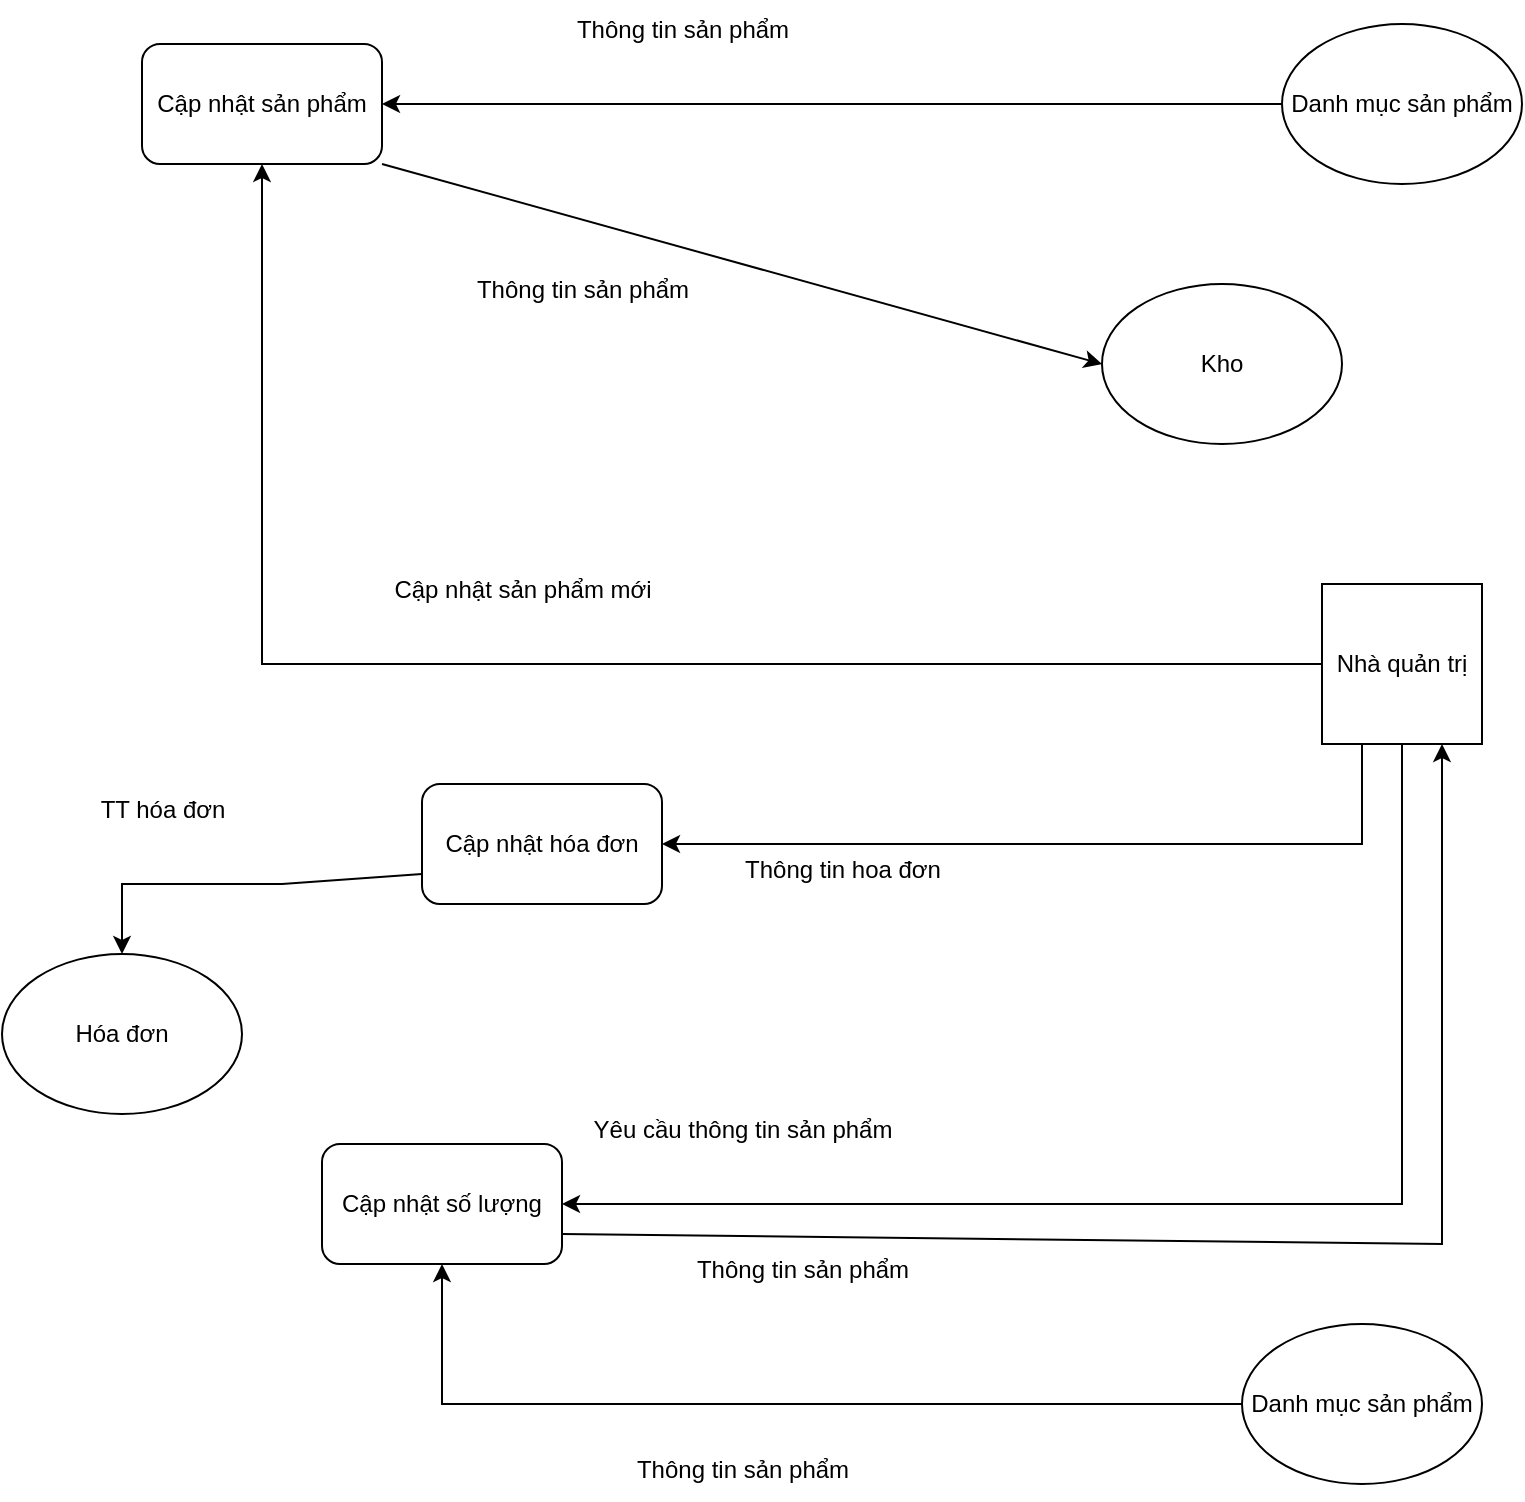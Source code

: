 <mxfile version="24.0.7" type="device">
  <diagram name="Trang-1" id="GZO-i7XrI-s5nNAaR_i6">
    <mxGraphModel dx="818" dy="837" grid="1" gridSize="10" guides="1" tooltips="1" connect="1" arrows="1" fold="1" page="1" pageScale="1" pageWidth="827" pageHeight="1169" math="0" shadow="0">
      <root>
        <mxCell id="0" />
        <mxCell id="1" parent="0" />
        <mxCell id="RZUdi40AoCmKY5TDaJ8q-1" value="Cập nhật sản phẩm" style="rounded=1;whiteSpace=wrap;html=1;" vertex="1" parent="1">
          <mxGeometry x="80" y="90" width="120" height="60" as="geometry" />
        </mxCell>
        <mxCell id="RZUdi40AoCmKY5TDaJ8q-2" value="Danh mục sản phẩm" style="ellipse;whiteSpace=wrap;html=1;" vertex="1" parent="1">
          <mxGeometry x="650" y="80" width="120" height="80" as="geometry" />
        </mxCell>
        <mxCell id="RZUdi40AoCmKY5TDaJ8q-3" value="" style="endArrow=classic;html=1;rounded=0;exitX=0;exitY=0.5;exitDx=0;exitDy=0;entryX=1;entryY=0.5;entryDx=0;entryDy=0;" edge="1" parent="1" source="RZUdi40AoCmKY5TDaJ8q-2" target="RZUdi40AoCmKY5TDaJ8q-1">
          <mxGeometry width="50" height="50" relative="1" as="geometry">
            <mxPoint x="360" y="240" as="sourcePoint" />
            <mxPoint x="410" y="190" as="targetPoint" />
          </mxGeometry>
        </mxCell>
        <mxCell id="RZUdi40AoCmKY5TDaJ8q-4" value="Kho" style="ellipse;whiteSpace=wrap;html=1;" vertex="1" parent="1">
          <mxGeometry x="560" y="210" width="120" height="80" as="geometry" />
        </mxCell>
        <mxCell id="RZUdi40AoCmKY5TDaJ8q-5" value="" style="endArrow=classic;html=1;rounded=0;exitX=1;exitY=1;exitDx=0;exitDy=0;entryX=0;entryY=0.5;entryDx=0;entryDy=0;" edge="1" parent="1" source="RZUdi40AoCmKY5TDaJ8q-1" target="RZUdi40AoCmKY5TDaJ8q-4">
          <mxGeometry width="50" height="50" relative="1" as="geometry">
            <mxPoint x="330" y="270" as="sourcePoint" />
            <mxPoint x="380" y="220" as="targetPoint" />
          </mxGeometry>
        </mxCell>
        <mxCell id="RZUdi40AoCmKY5TDaJ8q-6" value="Nhà quản trị" style="whiteSpace=wrap;html=1;aspect=fixed;" vertex="1" parent="1">
          <mxGeometry x="670" y="360" width="80" height="80" as="geometry" />
        </mxCell>
        <mxCell id="RZUdi40AoCmKY5TDaJ8q-7" value="Cập nhật hóa đơn" style="rounded=1;whiteSpace=wrap;html=1;" vertex="1" parent="1">
          <mxGeometry x="220" y="460" width="120" height="60" as="geometry" />
        </mxCell>
        <mxCell id="RZUdi40AoCmKY5TDaJ8q-8" value="Cập nhật số lượng" style="rounded=1;whiteSpace=wrap;html=1;" vertex="1" parent="1">
          <mxGeometry x="170" y="640" width="120" height="60" as="geometry" />
        </mxCell>
        <mxCell id="RZUdi40AoCmKY5TDaJ8q-9" value="Hóa đơn" style="ellipse;whiteSpace=wrap;html=1;" vertex="1" parent="1">
          <mxGeometry x="10" y="545" width="120" height="80" as="geometry" />
        </mxCell>
        <mxCell id="RZUdi40AoCmKY5TDaJ8q-10" value="Danh mục sản phẩm" style="ellipse;whiteSpace=wrap;html=1;" vertex="1" parent="1">
          <mxGeometry x="630" y="730" width="120" height="80" as="geometry" />
        </mxCell>
        <mxCell id="RZUdi40AoCmKY5TDaJ8q-11" value="" style="endArrow=classic;html=1;rounded=0;exitX=0;exitY=0.5;exitDx=0;exitDy=0;entryX=0.5;entryY=1;entryDx=0;entryDy=0;" edge="1" parent="1" source="RZUdi40AoCmKY5TDaJ8q-6" target="RZUdi40AoCmKY5TDaJ8q-1">
          <mxGeometry width="50" height="50" relative="1" as="geometry">
            <mxPoint x="500" y="420" as="sourcePoint" />
            <mxPoint x="550" y="370" as="targetPoint" />
            <Array as="points">
              <mxPoint x="140" y="400" />
            </Array>
          </mxGeometry>
        </mxCell>
        <mxCell id="RZUdi40AoCmKY5TDaJ8q-12" value="" style="endArrow=classic;html=1;rounded=0;entryX=1;entryY=0.5;entryDx=0;entryDy=0;exitX=0.25;exitY=1;exitDx=0;exitDy=0;" edge="1" parent="1" source="RZUdi40AoCmKY5TDaJ8q-6" target="RZUdi40AoCmKY5TDaJ8q-7">
          <mxGeometry width="50" height="50" relative="1" as="geometry">
            <mxPoint x="540" y="550" as="sourcePoint" />
            <mxPoint x="590" y="500" as="targetPoint" />
            <Array as="points">
              <mxPoint x="690" y="490" />
            </Array>
          </mxGeometry>
        </mxCell>
        <mxCell id="RZUdi40AoCmKY5TDaJ8q-13" value="" style="endArrow=classic;html=1;rounded=0;exitX=0;exitY=0.75;exitDx=0;exitDy=0;entryX=0.5;entryY=0;entryDx=0;entryDy=0;" edge="1" parent="1" source="RZUdi40AoCmKY5TDaJ8q-7" target="RZUdi40AoCmKY5TDaJ8q-9">
          <mxGeometry width="50" height="50" relative="1" as="geometry">
            <mxPoint x="110" y="490" as="sourcePoint" />
            <mxPoint x="160" y="440" as="targetPoint" />
            <Array as="points">
              <mxPoint x="150" y="510" />
              <mxPoint x="70" y="510" />
            </Array>
          </mxGeometry>
        </mxCell>
        <mxCell id="RZUdi40AoCmKY5TDaJ8q-14" value="" style="endArrow=classic;html=1;rounded=0;exitX=0.5;exitY=1;exitDx=0;exitDy=0;entryX=1;entryY=0.5;entryDx=0;entryDy=0;" edge="1" parent="1" source="RZUdi40AoCmKY5TDaJ8q-6" target="RZUdi40AoCmKY5TDaJ8q-8">
          <mxGeometry width="50" height="50" relative="1" as="geometry">
            <mxPoint x="470" y="630" as="sourcePoint" />
            <mxPoint x="520" y="580" as="targetPoint" />
            <Array as="points">
              <mxPoint x="710" y="670" />
            </Array>
          </mxGeometry>
        </mxCell>
        <mxCell id="RZUdi40AoCmKY5TDaJ8q-15" value="" style="endArrow=classic;html=1;rounded=0;exitX=0;exitY=0.5;exitDx=0;exitDy=0;entryX=0.5;entryY=1;entryDx=0;entryDy=0;" edge="1" parent="1" source="RZUdi40AoCmKY5TDaJ8q-10" target="RZUdi40AoCmKY5TDaJ8q-8">
          <mxGeometry width="50" height="50" relative="1" as="geometry">
            <mxPoint x="380" y="810" as="sourcePoint" />
            <mxPoint x="430" y="760" as="targetPoint" />
            <Array as="points">
              <mxPoint x="230" y="770" />
            </Array>
          </mxGeometry>
        </mxCell>
        <mxCell id="RZUdi40AoCmKY5TDaJ8q-16" value="" style="endArrow=classic;html=1;rounded=0;exitX=1;exitY=0.75;exitDx=0;exitDy=0;entryX=0.75;entryY=1;entryDx=0;entryDy=0;" edge="1" parent="1" source="RZUdi40AoCmKY5TDaJ8q-8" target="RZUdi40AoCmKY5TDaJ8q-6">
          <mxGeometry width="50" height="50" relative="1" as="geometry">
            <mxPoint x="360" y="650" as="sourcePoint" />
            <mxPoint x="410" y="600" as="targetPoint" />
            <Array as="points">
              <mxPoint x="730" y="690" />
            </Array>
          </mxGeometry>
        </mxCell>
        <mxCell id="RZUdi40AoCmKY5TDaJ8q-17" value="TT hóa đơn" style="text;html=1;align=center;verticalAlign=middle;resizable=0;points=[];autosize=1;strokeColor=none;fillColor=none;" vertex="1" parent="1">
          <mxGeometry x="45" y="458" width="90" height="30" as="geometry" />
        </mxCell>
        <mxCell id="RZUdi40AoCmKY5TDaJ8q-18" value="Yêu cầu thông tin sản phẩm" style="text;html=1;align=center;verticalAlign=middle;resizable=0;points=[];autosize=1;strokeColor=none;fillColor=none;" vertex="1" parent="1">
          <mxGeometry x="295" y="618" width="170" height="30" as="geometry" />
        </mxCell>
        <mxCell id="RZUdi40AoCmKY5TDaJ8q-19" value="Thông tin sản phẩm" style="text;html=1;align=center;verticalAlign=middle;resizable=0;points=[];autosize=1;strokeColor=none;fillColor=none;" vertex="1" parent="1">
          <mxGeometry x="345" y="688" width="130" height="30" as="geometry" />
        </mxCell>
        <mxCell id="RZUdi40AoCmKY5TDaJ8q-20" value="Thông tin sản phẩm" style="text;html=1;align=center;verticalAlign=middle;resizable=0;points=[];autosize=1;strokeColor=none;fillColor=none;" vertex="1" parent="1">
          <mxGeometry x="315" y="788" width="130" height="30" as="geometry" />
        </mxCell>
        <mxCell id="RZUdi40AoCmKY5TDaJ8q-21" value="Thông tin hoa đơn" style="text;html=1;align=center;verticalAlign=middle;resizable=0;points=[];autosize=1;strokeColor=none;fillColor=none;" vertex="1" parent="1">
          <mxGeometry x="370" y="488" width="120" height="30" as="geometry" />
        </mxCell>
        <mxCell id="RZUdi40AoCmKY5TDaJ8q-22" value="Cập nhật sản phẩm mới" style="text;html=1;align=center;verticalAlign=middle;resizable=0;points=[];autosize=1;strokeColor=none;fillColor=none;" vertex="1" parent="1">
          <mxGeometry x="195" y="348" width="150" height="30" as="geometry" />
        </mxCell>
        <mxCell id="RZUdi40AoCmKY5TDaJ8q-23" value="Thông tin sản phẩm" style="text;html=1;align=center;verticalAlign=middle;resizable=0;points=[];autosize=1;strokeColor=none;fillColor=none;" vertex="1" parent="1">
          <mxGeometry x="235" y="198" width="130" height="30" as="geometry" />
        </mxCell>
        <mxCell id="RZUdi40AoCmKY5TDaJ8q-24" value="Thông tin sản phẩm" style="text;html=1;align=center;verticalAlign=middle;resizable=0;points=[];autosize=1;strokeColor=none;fillColor=none;" vertex="1" parent="1">
          <mxGeometry x="285" y="68" width="130" height="30" as="geometry" />
        </mxCell>
      </root>
    </mxGraphModel>
  </diagram>
</mxfile>
